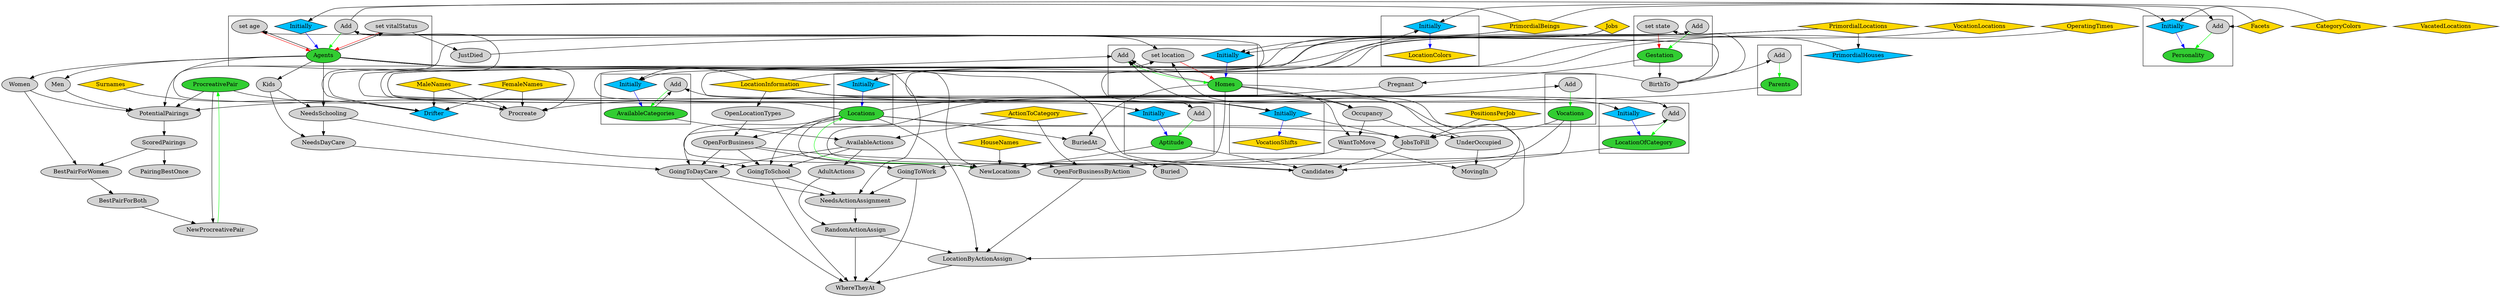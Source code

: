 digraph {
node [ style="filled"]
subgraph "cluster_Agents"{
v6 [ label = "Add"];
v19 [ label = "Agents" fillcolor="limegreen"];
v20 [ label = "Initially" fillcolor="deepskyblue" shape="diamond"];
v22 [ label = "set vitalStatus"];
v23 [ label = "set age"];
}
subgraph "cluster_Personality"{
v4 [ label = "Personality" fillcolor="limegreen"];
v5 [ label = "Add"];
v29 [ label = "Initially" fillcolor="deepskyblue" shape="diamond"];
}
subgraph "cluster_Aptitude"{
v31 [ label = "Aptitude" fillcolor="limegreen"];
v32 [ label = "Add"];
v33 [ label = "Initially" fillcolor="deepskyblue" shape="diamond"];
}
subgraph "cluster_Gestation"{
v8 [ label = "Gestation" fillcolor="limegreen"];
v9 [ label = "Add"];
v27 [ label = "set state"];
}
subgraph "cluster_Parents"{
v25 [ label = "Parents" fillcolor="limegreen"];
v26 [ label = "Add"];
}
subgraph "cluster_LocationColors"{
v38 [ label = "LocationColors" fillcolor="gold" shape="diamond"];
v39 [ label = "Initially" fillcolor="deepskyblue" shape="diamond"];
}
subgraph "cluster_Locations"{
v42 [ label = "Locations" fillcolor="limegreen"];
v43 [ label = "Initially" fillcolor="deepskyblue" shape="diamond"];
}
subgraph "cluster_LocationOfCategory"{
v55 [ label = "LocationOfCategory" fillcolor="limegreen"];
v56 [ label = "Add"];
v57 [ label = "Initially" fillcolor="deepskyblue" shape="diamond"];
}
subgraph "cluster_AvailableCategories"{
v58 [ label = "AvailableCategories" fillcolor="limegreen"];
v59 [ label = "Add"];
v60 [ label = "Initially" fillcolor="deepskyblue" shape="diamond"];
}
subgraph "cluster_Homes"{
v46 [ label = "Homes" fillcolor="limegreen"];
v47 [ label = "Add"];
v50 [ label = "Initially" fillcolor="deepskyblue" shape="diamond"];
v52 [ label = "set location"];
}
subgraph "cluster_VocationShifts"{
v66 [ label = "VocationShifts" fillcolor="gold" shape="diamond"];
v67 [ label = "Initially" fillcolor="deepskyblue" shape="diamond"];
}
subgraph "cluster_Vocations"{
v68 [ label = "Vocations" fillcolor="limegreen"];
v69 [ label = "Add"];
}
v0 [ label = "MaleNames" fillcolor="gold" shape="diamond"];
v1 [ label = "FemaleNames" fillcolor="gold" shape="diamond"];
v2 [ label = "Surnames" fillcolor="gold" shape="diamond"];
v3 [ label = "Facets" fillcolor="gold" shape="diamond"];
v7 [ label = "BirthTo"];
v10 [ label = "Procreate"];
v11 [ label = "Pregnant"];
v12 [ label = "ProcreativePair" fillcolor="limegreen"];
v13 [ label = "NewProcreativePair"];
v14 [ label = "BestPairForBoth"];
v15 [ label = "BestPairForWomen"];
v16 [ label = "ScoredPairings"];
v17 [ label = "PotentialPairings"];
v18 [ label = "Women"];
v21 [ label = "PrimordialBeings" fillcolor="gold" shape="diamond"];
v24 [ label = "Men"];
v28 [ label = "Drifter" fillcolor="deepskyblue" shape="diamond"];
v30 [ label = "Jobs" fillcolor="gold" shape="diamond"];
v34 [ label = "JustDied"];
v35 [ label = "PairingBestOnce"];
v36 [ label = "LocationInformation" fillcolor="gold" shape="diamond"];
v37 [ label = "CategoryColors" fillcolor="gold" shape="diamond"];
v40 [ label = "PrimordialLocations" fillcolor="gold" shape="diamond"];
v41 [ label = "NewLocations"];
v44 [ label = "HouseNames" fillcolor="gold" shape="diamond"];
v45 [ label = "WantToMove"];
v48 [ label = "UnderOccupied"];
v49 [ label = "Occupancy"];
v51 [ label = "PrimordialHouses" fillcolor="deepskyblue" shape="diamond"];
v53 [ label = "MovingIn"];
v54 [ label = "VacatedLocations" fillcolor="gold" shape="diamond"];
v61 [ label = "BuriedAt"];
v62 [ label = "Buried"];
v63 [ label = "VocationLocations" fillcolor="gold" shape="diamond"];
v64 [ label = "PositionsPerJob" fillcolor="gold" shape="diamond"];
v65 [ label = "OperatingTimes" fillcolor="gold" shape="diamond"];
v70 [ label = "Candidates"];
v71 [ label = "JobsToFill"];
v72 [ label = "ActionToCategory" fillcolor="gold" shape="diamond"];
v73 [ label = "AvailableActions"];
v74 [ label = "OpenLocationTypes"];
v75 [ label = "OpenForBusiness"];
v76 [ label = "OpenForBusinessByAction"];
v77 [ label = "Kids"];
v78 [ label = "NeedsSchooling"];
v79 [ label = "NeedsDayCare"];
v80 [ label = "GoingToSchool"];
v81 [ label = "GoingToDayCare"];
v82 [ label = "GoingToWork"];
v83 [ label = "WhereTheyAt"];
v84 [ label = "RandomActionAssign"];
v85 [ label = "AdultActions"];
v86 [ label = "NeedsActionAssignment"];
v87 [ label = "LocationByActionAssign"];
v5 -> v4 [ color="green" ]
v6 -> v5 [ constraint="false" ]
v7 -> v6 [ constraint="false" ]
v8 -> v7
v9 -> v8 [ color="green" ]
v10 -> v9 [ constraint="false" ]
v11 -> v10
v8 -> v11
v12 -> v10
v13 -> v12 [ color="green" ]
v12 -> v13
v14 -> v13
v15 -> v14
v16 -> v15
v17 -> v16
v12 -> v17
v18 -> v17
v19 -> v18
v6 -> v19 [ color="green" ]
v20 -> v19 [ color="blue" ]
v21 -> v20 [ constraint="false" ]
v22 -> v19 [ color="red" ]
v19 -> v22 [ constraint="false" ]
v23 -> v19 [ color="red" ]
v7 -> v23 [ constraint="false" ]
v19 -> v23 [ constraint="false" ]
v24 -> v17
v19 -> v24
v19 -> v17
v25 -> v17
v26 -> v25 [ color="green" ]
v7 -> v26 [ constraint="false" ]
v18 -> v15
v19 -> v10
v0 -> v10
v1 -> v10
v27 -> v8 [ color="red" ]
v7 -> v27 [ constraint="false" ]
v28 -> v6 [ constraint="false" ]
v2 -> v28
v0 -> v28
v1 -> v28
v3 -> v5 [ constraint="false" ]
v29 -> v4 [ color="blue" ]
v21 -> v29 [ constraint="false" ]
v3 -> v29 [ constraint="false" ]
v32 -> v31 [ color="green" ]
v6 -> v32 [ constraint="false" ]
v30 -> v32 [ constraint="false" ]
v33 -> v31 [ color="blue" ]
v21 -> v33 [ constraint="false" ]
v30 -> v33 [ constraint="false" ]
v22 -> v34
v16 -> v35
v39 -> v38 [ color="blue" ]
v36 -> v39 [ constraint="false" ]
v37 -> v39 [ constraint="false" ]
v42 -> v41
v41 -> v42 [ color="green" ]
v43 -> v42 [ color="blue" ]
v40 -> v43 [ constraint="false" ]
v44 -> v41
v45 -> v41
v46 -> v45
v47 -> v46 [ color="green" ]
v7 -> v47 [ constraint="false" ]
v46 -> v47 [ constraint="false" ]
v48 -> v47 [ constraint="false" ]
v49 -> v48
v42 -> v49
v46 -> v49
v28 -> v47 [ constraint="false" ]
v50 -> v46 [ color="blue" ]
v51 -> v50 [ constraint="false" ]
v40 -> v51
v21 -> v50 [ constraint="false" ]
v52 -> v46 [ color="red" ]
v34 -> v52 [ constraint="false" ]
v42 -> v52 [ constraint="false" ]
v53 -> v52 [ constraint="false" ]
v45 -> v53
v48 -> v53
v49 -> v45
v46 -> v41
v19 -> v41
v31 -> v41
v56 -> v55 [ color="green" ]
v36 -> v56 [ constraint="false" ]
v41 -> v56 [ constraint="false" ]
v57 -> v55 [ color="blue" ]
v36 -> v57 [ constraint="false" ]
v40 -> v57 [ constraint="false" ]
v59 -> v58 [ color="green" ]
v56 -> v59 [ constraint="false" ]
v58 -> v59 [ constraint="false" ]
v60 -> v58 [ color="blue" ]
v36 -> v60 [ constraint="false" ]
v40 -> v60 [ constraint="false" ]
v42 -> v61
v46 -> v61
v61 -> v62
v67 -> v66 [ color="blue" ]
v63 -> v67 [ constraint="false" ]
v36 -> v67 [ constraint="false" ]
v65 -> v67 [ constraint="false" ]
v69 -> v68 [ color="green" ]
v70 -> v69 [ constraint="false" ]
v71 -> v70
v42 -> v71
v67 -> v71
v64 -> v71
v68 -> v71
v68 -> v70
v19 -> v70
v31 -> v70
v72 -> v73
v58 -> v73
v36 -> v74
v74 -> v75
v42 -> v75
v72 -> v76
v55 -> v76
v75 -> v76
v19 -> v77
v77 -> v78
v19 -> v78
v78 -> v79
v77 -> v79
v73 -> v80
v75 -> v80
v42 -> v80
v78 -> v80
v73 -> v81
v75 -> v81
v42 -> v81
v79 -> v81
v68 -> v82
v75 -> v82
v80 -> v83
v81 -> v83
v82 -> v83
v84 -> v83
v85 -> v84
v73 -> v85
v86 -> v84
v82 -> v86
v81 -> v86
v80 -> v86
v19 -> v86
v87 -> v83
v84 -> v87
v46 -> v87
v76 -> v87
v42 -> v87
}
